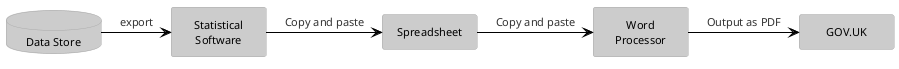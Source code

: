 @startuml
!theme reddress-lightorange
skinparam defaultTextAlignment center
skinparam minClassWidth 75
database datastore [
    Data Store
]
rectangle stats_software [
  Statistical
  Software
]
rectangle spreadsheet [
  Spreadsheet
]
rectangle word_processor [
  Word
  Processor
]
rectangle gov_uk [
  GOV.UK
]
datastore -> stats_software : export
stats_software -> spreadsheet : Copy and paste
spreadsheet -> word_processor : Copy and paste
word_processor -> gov_uk : Output as PDF
@enduml